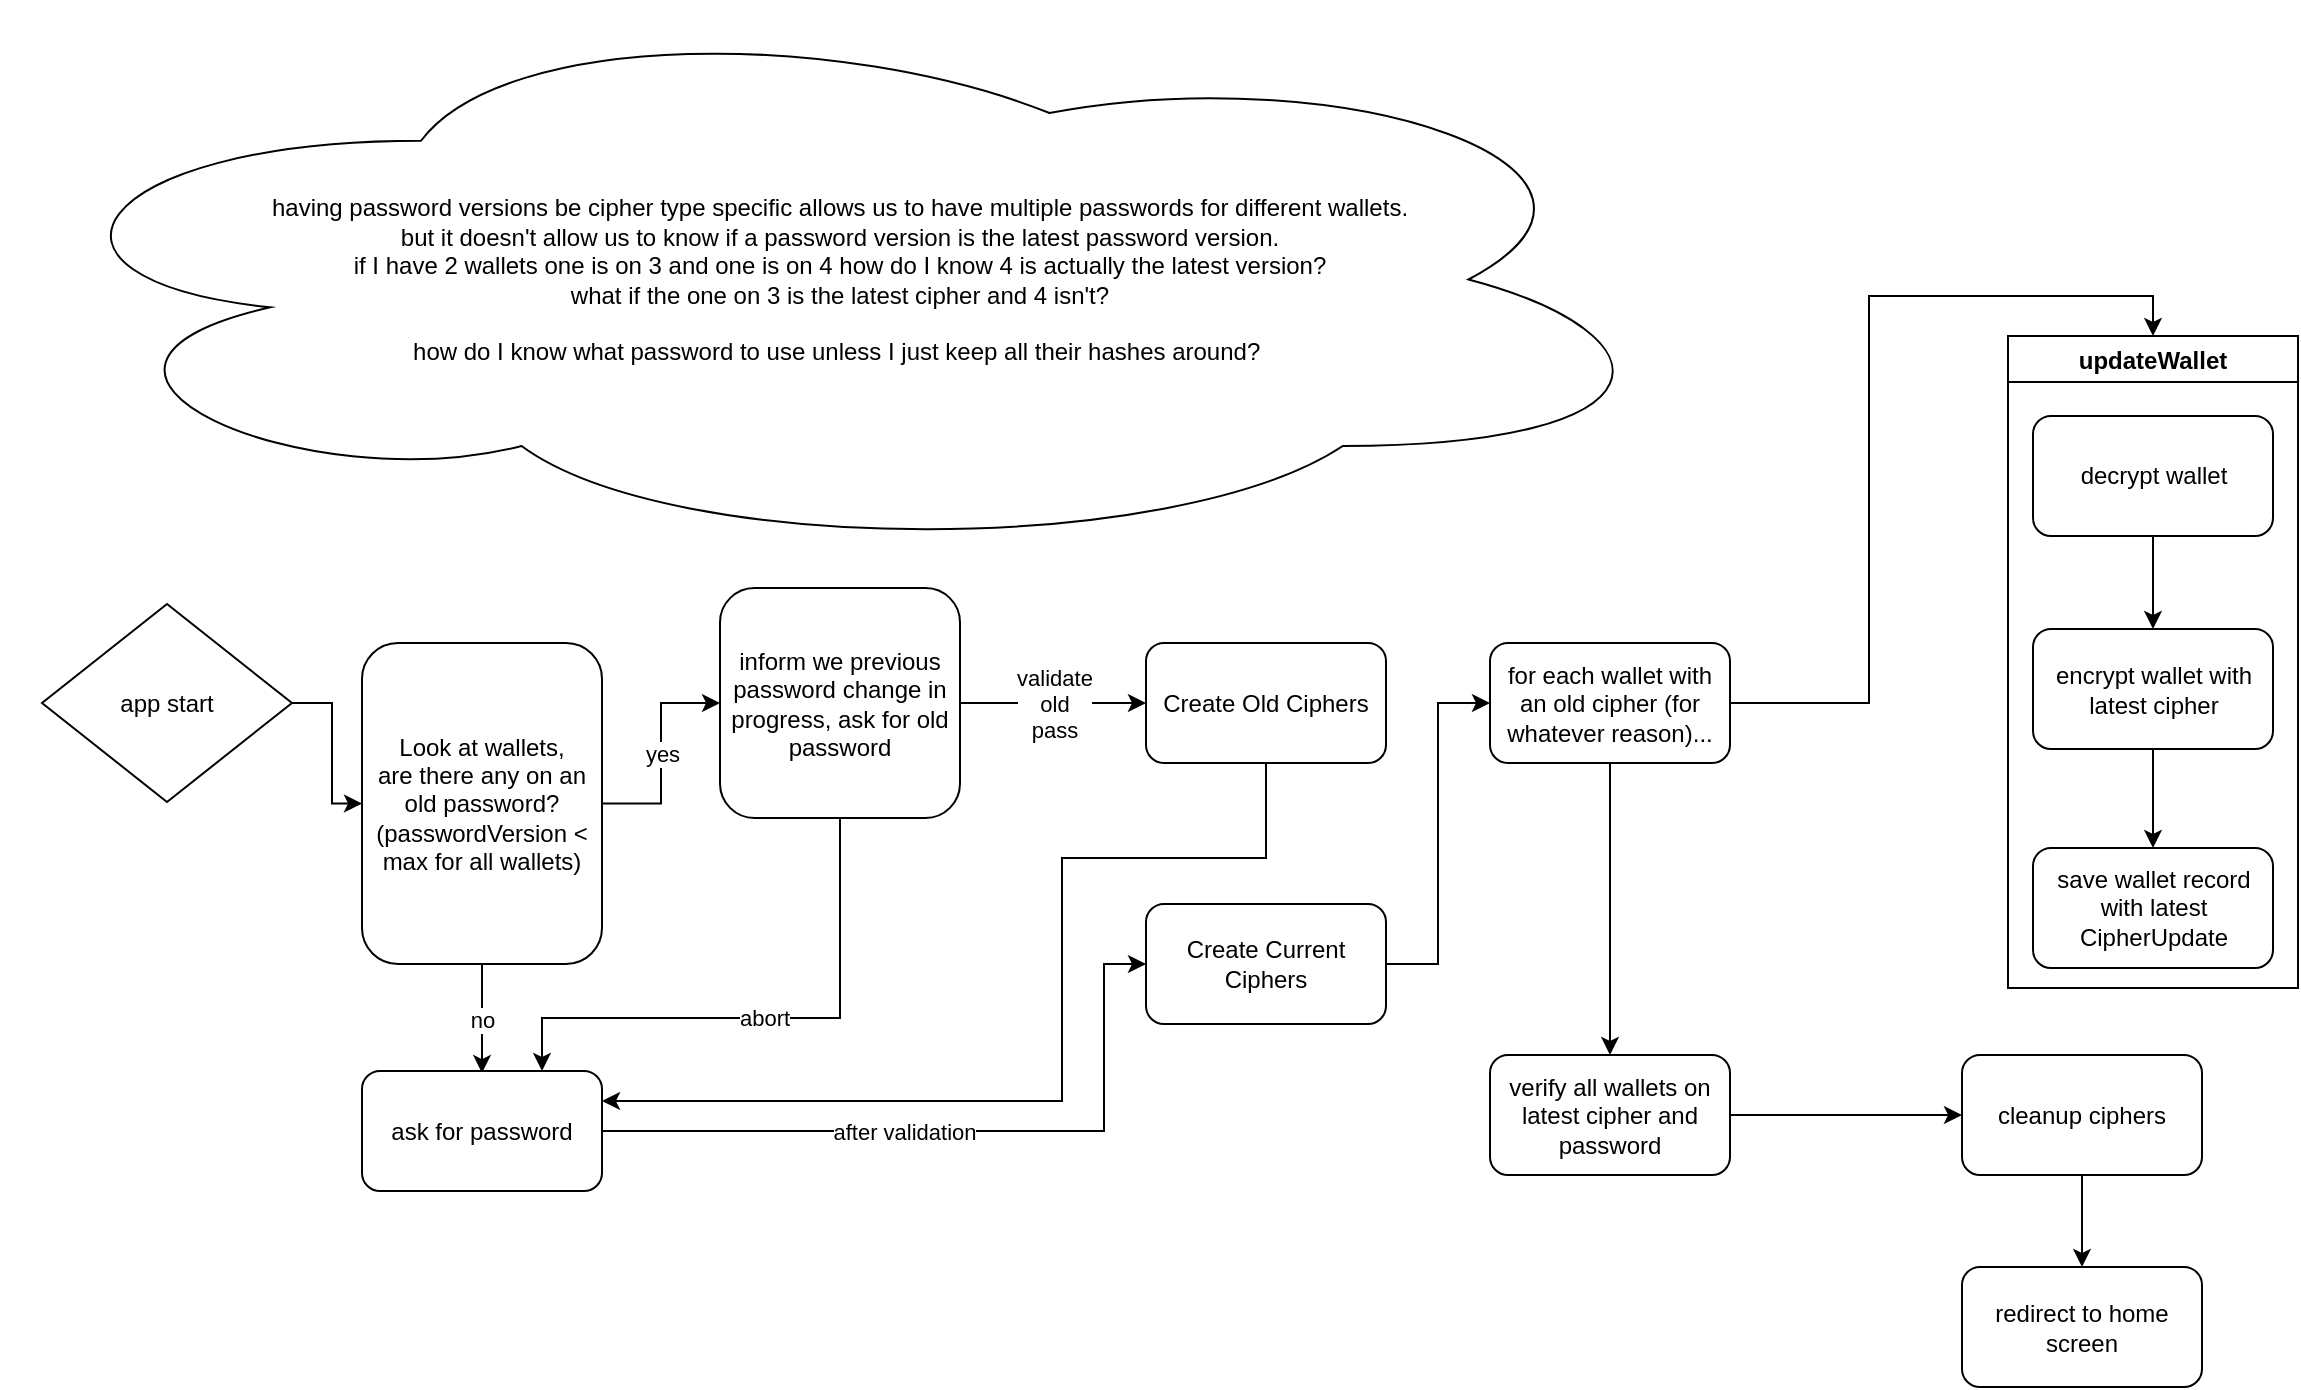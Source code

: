 <mxfile>
    <diagram id="B2Imsyf_CLR86bu_pUIC" name="Page-1">
        <mxGraphModel dx="923" dy="1717" grid="0" gridSize="10" guides="1" tooltips="1" connect="1" arrows="1" fold="1" page="1" pageScale="1" pageWidth="850" pageHeight="1100" math="0" shadow="0">
            <root>
                <mxCell id="0"/>
                <mxCell id="1" parent="0"/>
                <mxCell id="522" style="edgeStyle=orthogonalEdgeStyle;rounded=0;orthogonalLoop=1;jettySize=auto;html=1;" parent="1" source="519" target="521" edge="1">
                    <mxGeometry relative="1" as="geometry"/>
                </mxCell>
                <mxCell id="519" value="app start" style="rhombus;whiteSpace=wrap;html=1;" parent="1" vertex="1">
                    <mxGeometry x="29" y="18" width="125" height="99" as="geometry"/>
                </mxCell>
                <mxCell id="528" value="no" style="edgeStyle=orthogonalEdgeStyle;rounded=0;orthogonalLoop=1;jettySize=auto;html=1;entryX=0.5;entryY=0.017;entryDx=0;entryDy=0;entryPerimeter=0;" parent="1" source="521" target="566" edge="1">
                    <mxGeometry relative="1" as="geometry">
                        <mxPoint x="249" y="144.5" as="targetPoint"/>
                    </mxGeometry>
                </mxCell>
                <mxCell id="562" value="yes" style="edgeStyle=orthogonalEdgeStyle;rounded=0;orthogonalLoop=1;jettySize=auto;html=1;entryX=0;entryY=0.5;entryDx=0;entryDy=0;" parent="1" source="521" target="561" edge="1">
                    <mxGeometry relative="1" as="geometry"/>
                </mxCell>
                <mxCell id="521" value="Look at wallets,&lt;br&gt;are there any on an old password?&lt;br&gt;(passwordVersion &amp;lt; max for all wallets)" style="rounded=1;whiteSpace=wrap;html=1;" parent="1" vertex="1">
                    <mxGeometry x="189" y="37.5" width="120" height="160.5" as="geometry"/>
                </mxCell>
                <mxCell id="603" value="validate&lt;br&gt;old&lt;br&gt;pass&lt;br&gt;" style="edgeStyle=orthogonalEdgeStyle;rounded=0;orthogonalLoop=1;jettySize=auto;html=1;entryX=0;entryY=0.5;entryDx=0;entryDy=0;" parent="1" source="561" target="602" edge="1">
                    <mxGeometry relative="1" as="geometry"/>
                </mxCell>
                <mxCell id="605" value="abort" style="edgeStyle=orthogonalEdgeStyle;rounded=0;orthogonalLoop=1;jettySize=auto;html=1;entryX=0.75;entryY=0;entryDx=0;entryDy=0;" edge="1" parent="1" source="561" target="566">
                    <mxGeometry relative="1" as="geometry">
                        <Array as="points">
                            <mxPoint x="428" y="225"/>
                            <mxPoint x="279" y="225"/>
                        </Array>
                    </mxGeometry>
                </mxCell>
                <mxCell id="561" value="inform we previous password change in progress, ask for old password" style="rounded=1;whiteSpace=wrap;html=1;" parent="1" vertex="1">
                    <mxGeometry x="368" y="10" width="120" height="115" as="geometry"/>
                </mxCell>
                <mxCell id="587" style="edgeStyle=orthogonalEdgeStyle;rounded=0;orthogonalLoop=1;jettySize=auto;html=1;entryX=0;entryY=0.5;entryDx=0;entryDy=0;" parent="1" source="563" target="586" edge="1">
                    <mxGeometry relative="1" as="geometry"/>
                </mxCell>
                <mxCell id="563" value="Create Current Ciphers" style="rounded=1;whiteSpace=wrap;html=1;" parent="1" vertex="1">
                    <mxGeometry x="581" y="168" width="120" height="60" as="geometry"/>
                </mxCell>
                <mxCell id="573" value="after validation" style="edgeStyle=orthogonalEdgeStyle;rounded=0;orthogonalLoop=1;jettySize=auto;html=1;" parent="1" source="566" target="563" edge="1">
                    <mxGeometry x="-0.151" relative="1" as="geometry">
                        <Array as="points">
                            <mxPoint x="560" y="282"/>
                            <mxPoint x="560" y="198"/>
                        </Array>
                        <mxPoint as="offset"/>
                    </mxGeometry>
                </mxCell>
                <mxCell id="566" value="ask for password" style="rounded=1;whiteSpace=wrap;html=1;" parent="1" vertex="1">
                    <mxGeometry x="189" y="251.5" width="120" height="60" as="geometry"/>
                </mxCell>
                <mxCell id="578" style="edgeStyle=orthogonalEdgeStyle;rounded=0;orthogonalLoop=1;jettySize=auto;html=1;entryX=0;entryY=0.5;entryDx=0;entryDy=0;" parent="1" source="577" target="579" edge="1">
                    <mxGeometry relative="1" as="geometry">
                        <mxPoint x="1001.008" y="305.5" as="targetPoint"/>
                    </mxGeometry>
                </mxCell>
                <mxCell id="577" value="verify all wallets on latest cipher and password" style="rounded=1;whiteSpace=wrap;html=1;" parent="1" vertex="1">
                    <mxGeometry x="753" y="243.5" width="120" height="60" as="geometry"/>
                </mxCell>
                <mxCell id="582" style="edgeStyle=orthogonalEdgeStyle;rounded=0;orthogonalLoop=1;jettySize=auto;html=1;entryX=0.5;entryY=0;entryDx=0;entryDy=0;" parent="1" source="579" target="580" edge="1">
                    <mxGeometry relative="1" as="geometry"/>
                </mxCell>
                <mxCell id="579" value="cleanup ciphers" style="rounded=1;whiteSpace=wrap;html=1;" parent="1" vertex="1">
                    <mxGeometry x="989" y="243.5" width="120" height="60" as="geometry"/>
                </mxCell>
                <mxCell id="580" value="redirect to home screen" style="rounded=1;whiteSpace=wrap;html=1;" parent="1" vertex="1">
                    <mxGeometry x="989" y="349.5" width="120" height="60" as="geometry"/>
                </mxCell>
                <mxCell id="583" value="having password versions be cipher type specific allows us to have multiple passwords for different wallets.&lt;br&gt;but it doesn't allow us to know if a password version is the latest password version.&lt;br&gt;if I have 2 wallets one is on 3 and one is on 4 how do I know 4 is actually the latest version?&lt;br&gt;what if the one on 3 is the latest cipher and 4 isn't?&lt;br&gt;&lt;br&gt;how do I know what password to use unless I just keep all their hashes around?&amp;nbsp;" style="ellipse;shape=cloud;whiteSpace=wrap;html=1;" parent="1" vertex="1">
                    <mxGeometry x="9" y="-283" width="838" height="277.5" as="geometry"/>
                </mxCell>
                <mxCell id="594" style="edgeStyle=orthogonalEdgeStyle;rounded=0;orthogonalLoop=1;jettySize=auto;html=1;entryX=0.5;entryY=0;entryDx=0;entryDy=0;" parent="1" source="586" target="593" edge="1">
                    <mxGeometry relative="1" as="geometry"/>
                </mxCell>
                <mxCell id="600" style="edgeStyle=orthogonalEdgeStyle;rounded=0;orthogonalLoop=1;jettySize=auto;html=1;entryX=0.5;entryY=0;entryDx=0;entryDy=0;" parent="1" source="586" target="577" edge="1">
                    <mxGeometry relative="1" as="geometry"/>
                </mxCell>
                <mxCell id="586" value="for each wallet with an old cipher (for whatever reason)..." style="rounded=1;whiteSpace=wrap;html=1;" parent="1" vertex="1">
                    <mxGeometry x="753" y="37.5" width="120" height="60" as="geometry"/>
                </mxCell>
                <mxCell id="593" value="updateWallet" style="swimlane;" parent="1" vertex="1">
                    <mxGeometry x="1012" y="-116" width="145" height="326" as="geometry"/>
                </mxCell>
                <mxCell id="589" value="decrypt wallet" style="rounded=1;whiteSpace=wrap;html=1;" parent="593" vertex="1">
                    <mxGeometry x="12.5" y="40" width="120" height="60" as="geometry"/>
                </mxCell>
                <mxCell id="592" style="edgeStyle=orthogonalEdgeStyle;rounded=0;orthogonalLoop=1;jettySize=auto;html=1;" parent="593" source="589" target="591" edge="1">
                    <mxGeometry relative="1" as="geometry"/>
                </mxCell>
                <mxCell id="599" style="edgeStyle=orthogonalEdgeStyle;rounded=0;orthogonalLoop=1;jettySize=auto;html=1;" parent="593" source="591" target="598" edge="1">
                    <mxGeometry relative="1" as="geometry"/>
                </mxCell>
                <mxCell id="591" value="encrypt wallet with latest cipher" style="rounded=1;whiteSpace=wrap;html=1;" parent="593" vertex="1">
                    <mxGeometry x="12.5" y="146.5" width="120" height="60" as="geometry"/>
                </mxCell>
                <mxCell id="598" value="save wallet record with latest CipherUpdate" style="rounded=1;whiteSpace=wrap;html=1;" parent="593" vertex="1">
                    <mxGeometry x="12.5" y="256" width="120" height="60" as="geometry"/>
                </mxCell>
                <mxCell id="604" style="edgeStyle=orthogonalEdgeStyle;rounded=0;orthogonalLoop=1;jettySize=auto;html=1;entryX=1;entryY=0.25;entryDx=0;entryDy=0;exitX=0.5;exitY=1;exitDx=0;exitDy=0;" parent="1" source="602" target="566" edge="1">
                    <mxGeometry relative="1" as="geometry">
                        <Array as="points">
                            <mxPoint x="641" y="145"/>
                            <mxPoint x="539" y="145"/>
                            <mxPoint x="539" y="267"/>
                        </Array>
                    </mxGeometry>
                </mxCell>
                <mxCell id="602" value="Create Old Ciphers" style="rounded=1;whiteSpace=wrap;html=1;" parent="1" vertex="1">
                    <mxGeometry x="581" y="37.5" width="120" height="60" as="geometry"/>
                </mxCell>
            </root>
        </mxGraphModel>
    </diagram>
</mxfile>